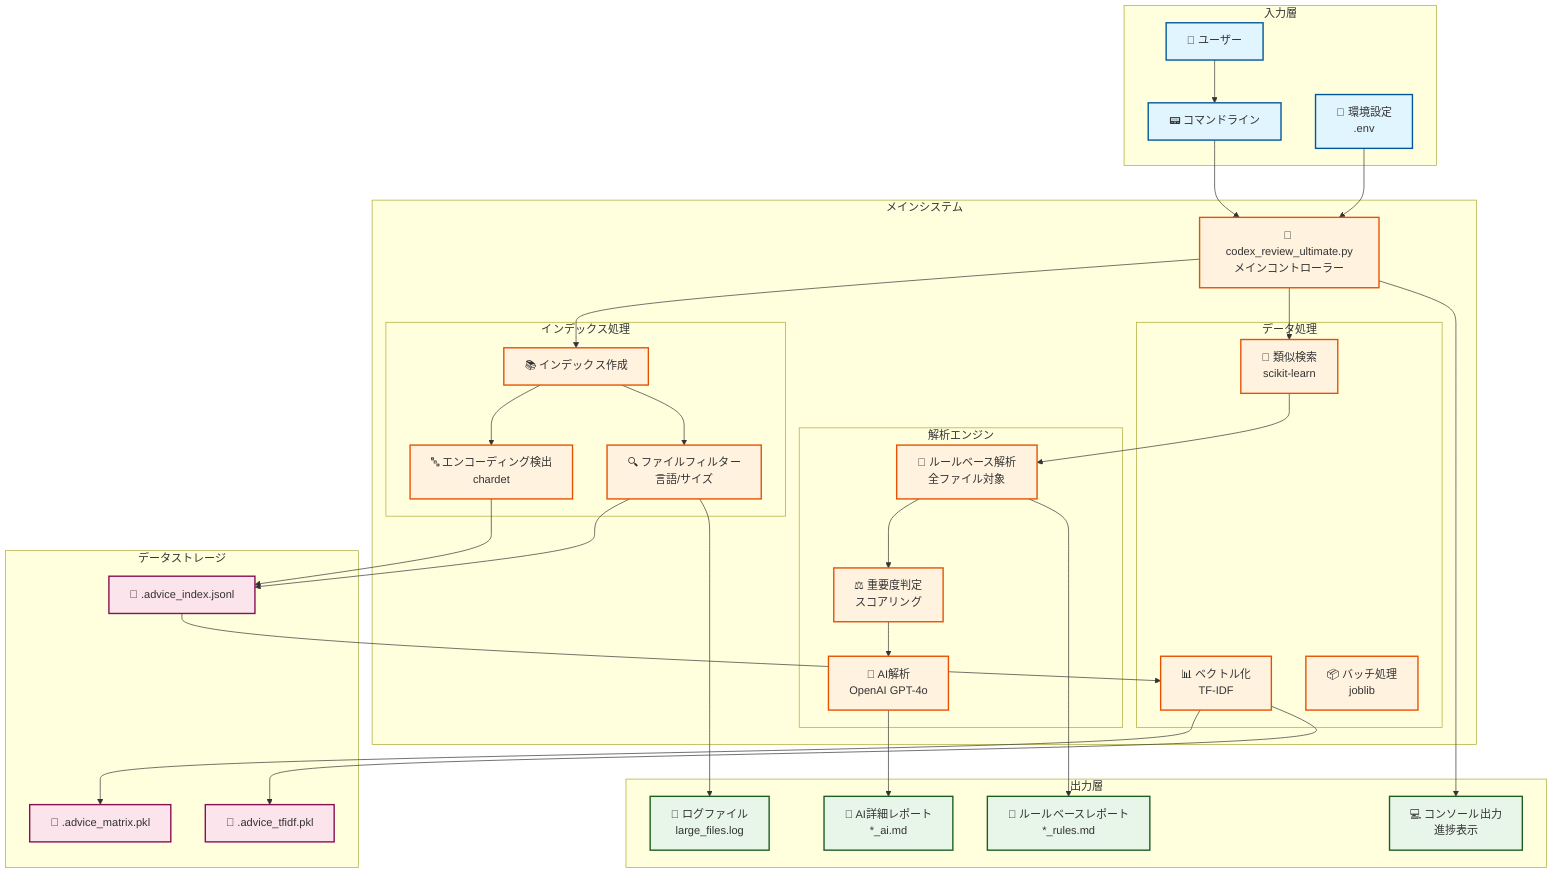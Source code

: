 graph TB
    %% コードレビューシステム アーキテクチャ図

    subgraph "入力層"
        USER[👤 ユーザー]
        CLI[📟 コマンドライン]
        ENV[🔐 環境設定<br/>.env]
    end

    subgraph "メインシステム"
        MAIN[🎯 codex_review_ultimate.py<br/>メインコントローラー]

        subgraph "インデックス処理"
            INDEX[📚 インデックス作成]
            ENCODE[🔤 エンコーディング検出<br/>chardet]
            FILTER[🔍 ファイルフィルター<br/>言語/サイズ]
        end

        subgraph "解析エンジン"
            RULES[📏 ルールベース解析<br/>全ファイル対象]
            SEVERITY[⚖️ 重要度判定<br/>スコアリング]
            AI[🤖 AI解析<br/>OpenAI GPT-4o]
        end

        subgraph "データ処理"
            VECTOR[📊 ベクトル化<br/>TF-IDF]
            SEARCH[🔎 類似検索<br/>scikit-learn]
            BATCH[📦 バッチ処理<br/>joblib]
        end
    end

    subgraph "出力層"
        REPORT_RULES[📄 ルールベースレポート<br/>*_rules.md]
        REPORT_AI[📄 AI詳細レポート<br/>*_ai.md]
        LOG[📝 ログファイル<br/>large_files.log]
        CONSOLE[💻 コンソール出力<br/>進捗表示]
    end

    subgraph "データストレージ"
        JSONL[💾 .advice_index.jsonl]
        PICKLE1[💾 .advice_matrix.pkl]
        PICKLE2[💾 .advice_tfidf.pkl]
    end

    %% 接続関係
    USER --> CLI
    CLI --> MAIN
    ENV --> MAIN

    MAIN --> INDEX
    INDEX --> ENCODE
    INDEX --> FILTER
    ENCODE --> JSONL
    FILTER --> JSONL

    JSONL --> VECTOR
    VECTOR --> PICKLE1
    VECTOR --> PICKLE2

    MAIN --> SEARCH
    SEARCH --> RULES
    RULES --> SEVERITY
    SEVERITY --> AI

    RULES --> REPORT_RULES
    AI --> REPORT_AI
    FILTER --> LOG
    MAIN --> CONSOLE

    %% スタイル
    classDef input fill:#e1f5fe,stroke:#01579b,stroke-width:2px
    classDef process fill:#fff3e0,stroke:#e65100,stroke-width:2px
    classDef output fill:#e8f5e9,stroke:#1b5e20,stroke-width:2px
    classDef storage fill:#fce4ec,stroke:#880e4f,stroke-width:2px

    class USER,CLI,ENV input
    class MAIN,INDEX,ENCODE,FILTER,RULES,SEVERITY,AI,VECTOR,SEARCH,BATCH process
    class REPORT_RULES,REPORT_AI,LOG,CONSOLE output
    class JSONL,PICKLE1,PICKLE2 storage